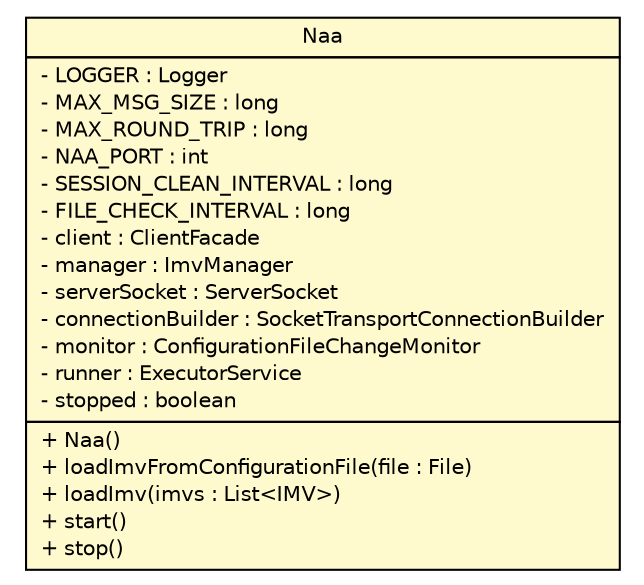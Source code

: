 #!/usr/local/bin/dot
#
# Class diagram 
# Generated by UMLGraph version R5_6 (http://www.umlgraph.org/)
#

digraph G {
	edge [fontname="Helvetica",fontsize=10,labelfontname="Helvetica",labelfontsize=10];
	node [fontname="Helvetica",fontsize=10,shape=plaintext];
	nodesep=0.25;
	ranksep=0.5;
	// de.hsbremen.tc.tnc.examples.naa.Naa
	c5 [label=<<table title="de.hsbremen.tc.tnc.examples.naa.Naa" border="0" cellborder="1" cellspacing="0" cellpadding="2" port="p" bgcolor="lemonChiffon" href="./Naa.html">
		<tr><td><table border="0" cellspacing="0" cellpadding="1">
<tr><td align="center" balign="center"> Naa </td></tr>
		</table></td></tr>
		<tr><td><table border="0" cellspacing="0" cellpadding="1">
<tr><td align="left" balign="left"> - LOGGER : Logger </td></tr>
<tr><td align="left" balign="left"> - MAX_MSG_SIZE : long </td></tr>
<tr><td align="left" balign="left"> - MAX_ROUND_TRIP : long </td></tr>
<tr><td align="left" balign="left"> - NAA_PORT : int </td></tr>
<tr><td align="left" balign="left"> - SESSION_CLEAN_INTERVAL : long </td></tr>
<tr><td align="left" balign="left"> - FILE_CHECK_INTERVAL : long </td></tr>
<tr><td align="left" balign="left"> - client : ClientFacade </td></tr>
<tr><td align="left" balign="left"> - manager : ImvManager </td></tr>
<tr><td align="left" balign="left"> - serverSocket : ServerSocket </td></tr>
<tr><td align="left" balign="left"> - connectionBuilder : SocketTransportConnectionBuilder </td></tr>
<tr><td align="left" balign="left"> - monitor : ConfigurationFileChangeMonitor </td></tr>
<tr><td align="left" balign="left"> - runner : ExecutorService </td></tr>
<tr><td align="left" balign="left"> - stopped : boolean </td></tr>
		</table></td></tr>
		<tr><td><table border="0" cellspacing="0" cellpadding="1">
<tr><td align="left" balign="left"> + Naa() </td></tr>
<tr><td align="left" balign="left"> + loadImvFromConfigurationFile(file : File) </td></tr>
<tr><td align="left" balign="left"> + loadImv(imvs : List&lt;IMV&gt;) </td></tr>
<tr><td align="left" balign="left"> + start() </td></tr>
<tr><td align="left" balign="left"> + stop() </td></tr>
		</table></td></tr>
		</table>>, URL="./Naa.html", fontname="Helvetica", fontcolor="black", fontsize=10.0];
}

